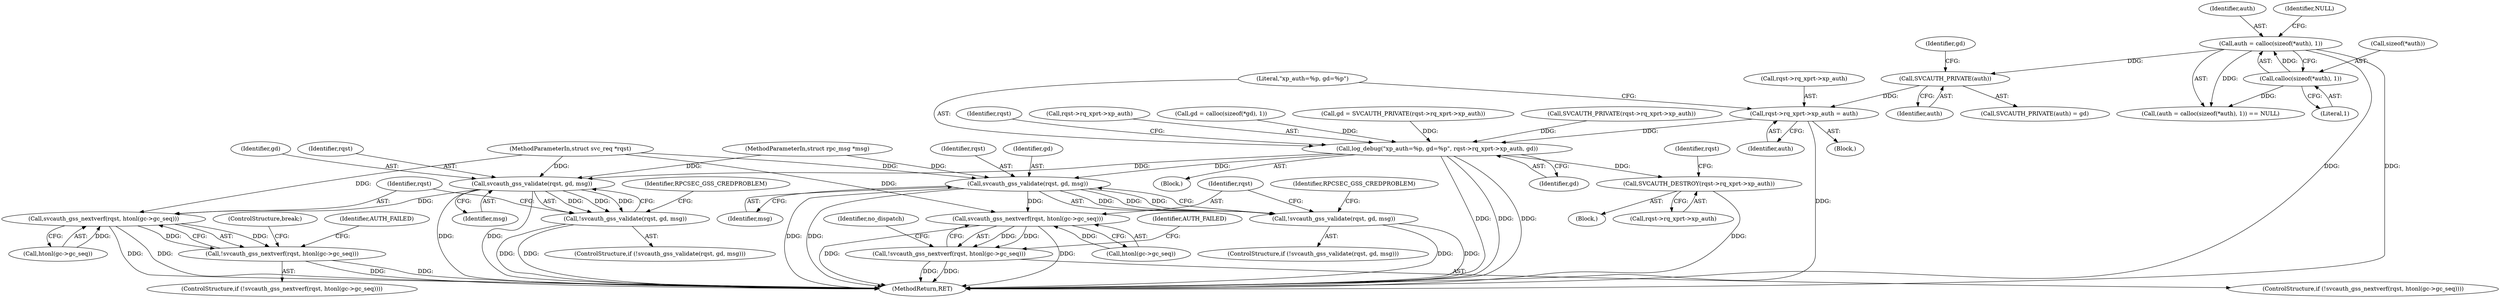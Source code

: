 digraph "0_krb5_5bb8a6b9c9eb8dd22bc9526751610aaa255ead9c@pointer" {
"1000189" [label="(Call,SVCAUTH_PRIVATE(auth))"];
"1000152" [label="(Call,auth = calloc(sizeof(*auth), 1))"];
"1000154" [label="(Call,calloc(sizeof(*auth), 1))"];
"1000192" [label="(Call,rqst->rq_xprt->xp_auth = auth)"];
"1000208" [label="(Call,log_debug(\"xp_auth=%p, gd=%p\", rqst->rq_xprt->xp_auth, gd))"];
"1000519" [label="(Call,svcauth_gss_validate(rqst, gd, msg))"];
"1000518" [label="(Call,!svcauth_gss_validate(rqst, gd, msg))"];
"1000527" [label="(Call,svcauth_gss_nextverf(rqst, htonl(gc->gc_seq)))"];
"1000526" [label="(Call,!svcauth_gss_nextverf(rqst, htonl(gc->gc_seq)))"];
"1000547" [label="(Call,svcauth_gss_validate(rqst, gd, msg))"];
"1000546" [label="(Call,!svcauth_gss_validate(rqst, gd, msg))"];
"1000555" [label="(Call,svcauth_gss_nextverf(rqst, htonl(gc->gc_seq)))"];
"1000554" [label="(Call,!svcauth_gss_nextverf(rqst, htonl(gc->gc_seq)))"];
"1000585" [label="(Call,SVCAUTH_DESTROY(rqst->rq_xprt->xp_auth))"];
"1000154" [label="(Call,calloc(sizeof(*auth), 1))"];
"1000526" [label="(Call,!svcauth_gss_nextverf(rqst, htonl(gc->gc_seq)))"];
"1000555" [label="(Call,svcauth_gss_nextverf(rqst, htonl(gc->gc_seq)))"];
"1000428" [label="(Block,)"];
"1000534" [label="(Identifier,AUTH_FAILED)"];
"1000565" [label="(Identifier,no_dispatch)"];
"1000554" [label="(Call,!svcauth_gss_nextverf(rqst, htonl(gc->gc_seq)))"];
"1000200" [label="(Call,gd = SVCAUTH_PRIVATE(rqst->rq_xprt->xp_auth))"];
"1000153" [label="(Identifier,auth)"];
"1000110" [label="(MethodParameterIn,struct svc_req *rqst)"];
"1000168" [label="(Call,gd = calloc(sizeof(*gd), 1))"];
"1000553" [label="(ControlStructure,if (!svcauth_gss_nextverf(rqst, htonl(gc->gc_seq))))"];
"1000549" [label="(Identifier,gd)"];
"1000528" [label="(Identifier,rqst)"];
"1000545" [label="(ControlStructure,if (!svcauth_gss_validate(rqst, gd, msg)))"];
"1000155" [label="(Call,sizeof(*auth))"];
"1000518" [label="(Call,!svcauth_gss_validate(rqst, gd, msg))"];
"1000520" [label="(Identifier,rqst)"];
"1000552" [label="(Identifier,RPCSEC_GSS_CREDPROBLEM)"];
"1000527" [label="(Call,svcauth_gss_nextverf(rqst, htonl(gc->gc_seq)))"];
"1000151" [label="(Call,(auth = calloc(sizeof(*auth), 1)) == NULL)"];
"1000113" [label="(Block,)"];
"1000192" [label="(Call,rqst->rq_xprt->xp_auth = auth)"];
"1000111" [label="(MethodParameterIn,struct rpc_msg *msg)"];
"1000525" [label="(ControlStructure,if (!svcauth_gss_nextverf(rqst, htonl(gc->gc_seq))))"];
"1000517" [label="(ControlStructure,if (!svcauth_gss_validate(rqst, gd, msg)))"];
"1000209" [label="(Literal,\"xp_auth=%p, gd=%p\")"];
"1000522" [label="(Identifier,msg)"];
"1000198" [label="(Identifier,auth)"];
"1000546" [label="(Call,!svcauth_gss_validate(rqst, gd, msg))"];
"1000202" [label="(Call,SVCAUTH_PRIVATE(rqst->rq_xprt->xp_auth))"];
"1000557" [label="(Call,htonl(gc->gc_seq))"];
"1000149" [label="(Block,)"];
"1000220" [label="(Identifier,rqst)"];
"1000193" [label="(Call,rqst->rq_xprt->xp_auth)"];
"1000189" [label="(Call,SVCAUTH_PRIVATE(auth))"];
"1000152" [label="(Call,auth = calloc(sizeof(*auth), 1))"];
"1000547" [label="(Call,svcauth_gss_validate(rqst, gd, msg))"];
"1000556" [label="(Identifier,rqst)"];
"1000158" [label="(Literal,1)"];
"1000524" [label="(Identifier,RPCSEC_GSS_CREDPROBLEM)"];
"1000585" [label="(Call,SVCAUTH_DESTROY(rqst->rq_xprt->xp_auth))"];
"1000562" [label="(Identifier,AUTH_FAILED)"];
"1000521" [label="(Identifier,gd)"];
"1000535" [label="(ControlStructure,break;)"];
"1000191" [label="(Identifier,gd)"];
"1000586" [label="(Call,rqst->rq_xprt->xp_auth)"];
"1000548" [label="(Identifier,rqst)"];
"1000529" [label="(Call,htonl(gc->gc_seq))"];
"1000188" [label="(Call,SVCAUTH_PRIVATE(auth) = gd)"];
"1000159" [label="(Identifier,NULL)"];
"1000616" [label="(MethodReturn,RET)"];
"1000208" [label="(Call,log_debug(\"xp_auth=%p, gd=%p\", rqst->rq_xprt->xp_auth, gd))"];
"1000519" [label="(Call,svcauth_gss_validate(rqst, gd, msg))"];
"1000550" [label="(Identifier,msg)"];
"1000594" [label="(Identifier,rqst)"];
"1000190" [label="(Identifier,auth)"];
"1000210" [label="(Call,rqst->rq_xprt->xp_auth)"];
"1000215" [label="(Identifier,gd)"];
"1000189" -> "1000188"  [label="AST: "];
"1000189" -> "1000190"  [label="CFG: "];
"1000190" -> "1000189"  [label="AST: "];
"1000191" -> "1000189"  [label="CFG: "];
"1000152" -> "1000189"  [label="DDG: "];
"1000189" -> "1000192"  [label="DDG: "];
"1000152" -> "1000151"  [label="AST: "];
"1000152" -> "1000154"  [label="CFG: "];
"1000153" -> "1000152"  [label="AST: "];
"1000154" -> "1000152"  [label="AST: "];
"1000159" -> "1000152"  [label="CFG: "];
"1000152" -> "1000616"  [label="DDG: "];
"1000152" -> "1000616"  [label="DDG: "];
"1000152" -> "1000151"  [label="DDG: "];
"1000154" -> "1000152"  [label="DDG: "];
"1000154" -> "1000158"  [label="CFG: "];
"1000155" -> "1000154"  [label="AST: "];
"1000158" -> "1000154"  [label="AST: "];
"1000154" -> "1000151"  [label="DDG: "];
"1000192" -> "1000149"  [label="AST: "];
"1000192" -> "1000198"  [label="CFG: "];
"1000193" -> "1000192"  [label="AST: "];
"1000198" -> "1000192"  [label="AST: "];
"1000209" -> "1000192"  [label="CFG: "];
"1000192" -> "1000616"  [label="DDG: "];
"1000192" -> "1000208"  [label="DDG: "];
"1000208" -> "1000113"  [label="AST: "];
"1000208" -> "1000215"  [label="CFG: "];
"1000209" -> "1000208"  [label="AST: "];
"1000210" -> "1000208"  [label="AST: "];
"1000215" -> "1000208"  [label="AST: "];
"1000220" -> "1000208"  [label="CFG: "];
"1000208" -> "1000616"  [label="DDG: "];
"1000208" -> "1000616"  [label="DDG: "];
"1000208" -> "1000616"  [label="DDG: "];
"1000202" -> "1000208"  [label="DDG: "];
"1000200" -> "1000208"  [label="DDG: "];
"1000168" -> "1000208"  [label="DDG: "];
"1000208" -> "1000519"  [label="DDG: "];
"1000208" -> "1000547"  [label="DDG: "];
"1000208" -> "1000585"  [label="DDG: "];
"1000519" -> "1000518"  [label="AST: "];
"1000519" -> "1000522"  [label="CFG: "];
"1000520" -> "1000519"  [label="AST: "];
"1000521" -> "1000519"  [label="AST: "];
"1000522" -> "1000519"  [label="AST: "];
"1000518" -> "1000519"  [label="CFG: "];
"1000519" -> "1000616"  [label="DDG: "];
"1000519" -> "1000616"  [label="DDG: "];
"1000519" -> "1000518"  [label="DDG: "];
"1000519" -> "1000518"  [label="DDG: "];
"1000519" -> "1000518"  [label="DDG: "];
"1000110" -> "1000519"  [label="DDG: "];
"1000111" -> "1000519"  [label="DDG: "];
"1000519" -> "1000527"  [label="DDG: "];
"1000518" -> "1000517"  [label="AST: "];
"1000524" -> "1000518"  [label="CFG: "];
"1000528" -> "1000518"  [label="CFG: "];
"1000518" -> "1000616"  [label="DDG: "];
"1000518" -> "1000616"  [label="DDG: "];
"1000527" -> "1000526"  [label="AST: "];
"1000527" -> "1000529"  [label="CFG: "];
"1000528" -> "1000527"  [label="AST: "];
"1000529" -> "1000527"  [label="AST: "];
"1000526" -> "1000527"  [label="CFG: "];
"1000527" -> "1000616"  [label="DDG: "];
"1000527" -> "1000616"  [label="DDG: "];
"1000527" -> "1000526"  [label="DDG: "];
"1000527" -> "1000526"  [label="DDG: "];
"1000110" -> "1000527"  [label="DDG: "];
"1000529" -> "1000527"  [label="DDG: "];
"1000526" -> "1000525"  [label="AST: "];
"1000534" -> "1000526"  [label="CFG: "];
"1000535" -> "1000526"  [label="CFG: "];
"1000526" -> "1000616"  [label="DDG: "];
"1000526" -> "1000616"  [label="DDG: "];
"1000547" -> "1000546"  [label="AST: "];
"1000547" -> "1000550"  [label="CFG: "];
"1000548" -> "1000547"  [label="AST: "];
"1000549" -> "1000547"  [label="AST: "];
"1000550" -> "1000547"  [label="AST: "];
"1000546" -> "1000547"  [label="CFG: "];
"1000547" -> "1000616"  [label="DDG: "];
"1000547" -> "1000616"  [label="DDG: "];
"1000547" -> "1000546"  [label="DDG: "];
"1000547" -> "1000546"  [label="DDG: "];
"1000547" -> "1000546"  [label="DDG: "];
"1000110" -> "1000547"  [label="DDG: "];
"1000111" -> "1000547"  [label="DDG: "];
"1000547" -> "1000555"  [label="DDG: "];
"1000546" -> "1000545"  [label="AST: "];
"1000552" -> "1000546"  [label="CFG: "];
"1000556" -> "1000546"  [label="CFG: "];
"1000546" -> "1000616"  [label="DDG: "];
"1000546" -> "1000616"  [label="DDG: "];
"1000555" -> "1000554"  [label="AST: "];
"1000555" -> "1000557"  [label="CFG: "];
"1000556" -> "1000555"  [label="AST: "];
"1000557" -> "1000555"  [label="AST: "];
"1000554" -> "1000555"  [label="CFG: "];
"1000555" -> "1000616"  [label="DDG: "];
"1000555" -> "1000616"  [label="DDG: "];
"1000555" -> "1000554"  [label="DDG: "];
"1000555" -> "1000554"  [label="DDG: "];
"1000110" -> "1000555"  [label="DDG: "];
"1000557" -> "1000555"  [label="DDG: "];
"1000554" -> "1000553"  [label="AST: "];
"1000562" -> "1000554"  [label="CFG: "];
"1000565" -> "1000554"  [label="CFG: "];
"1000554" -> "1000616"  [label="DDG: "];
"1000554" -> "1000616"  [label="DDG: "];
"1000585" -> "1000428"  [label="AST: "];
"1000585" -> "1000586"  [label="CFG: "];
"1000586" -> "1000585"  [label="AST: "];
"1000594" -> "1000585"  [label="CFG: "];
"1000585" -> "1000616"  [label="DDG: "];
}
